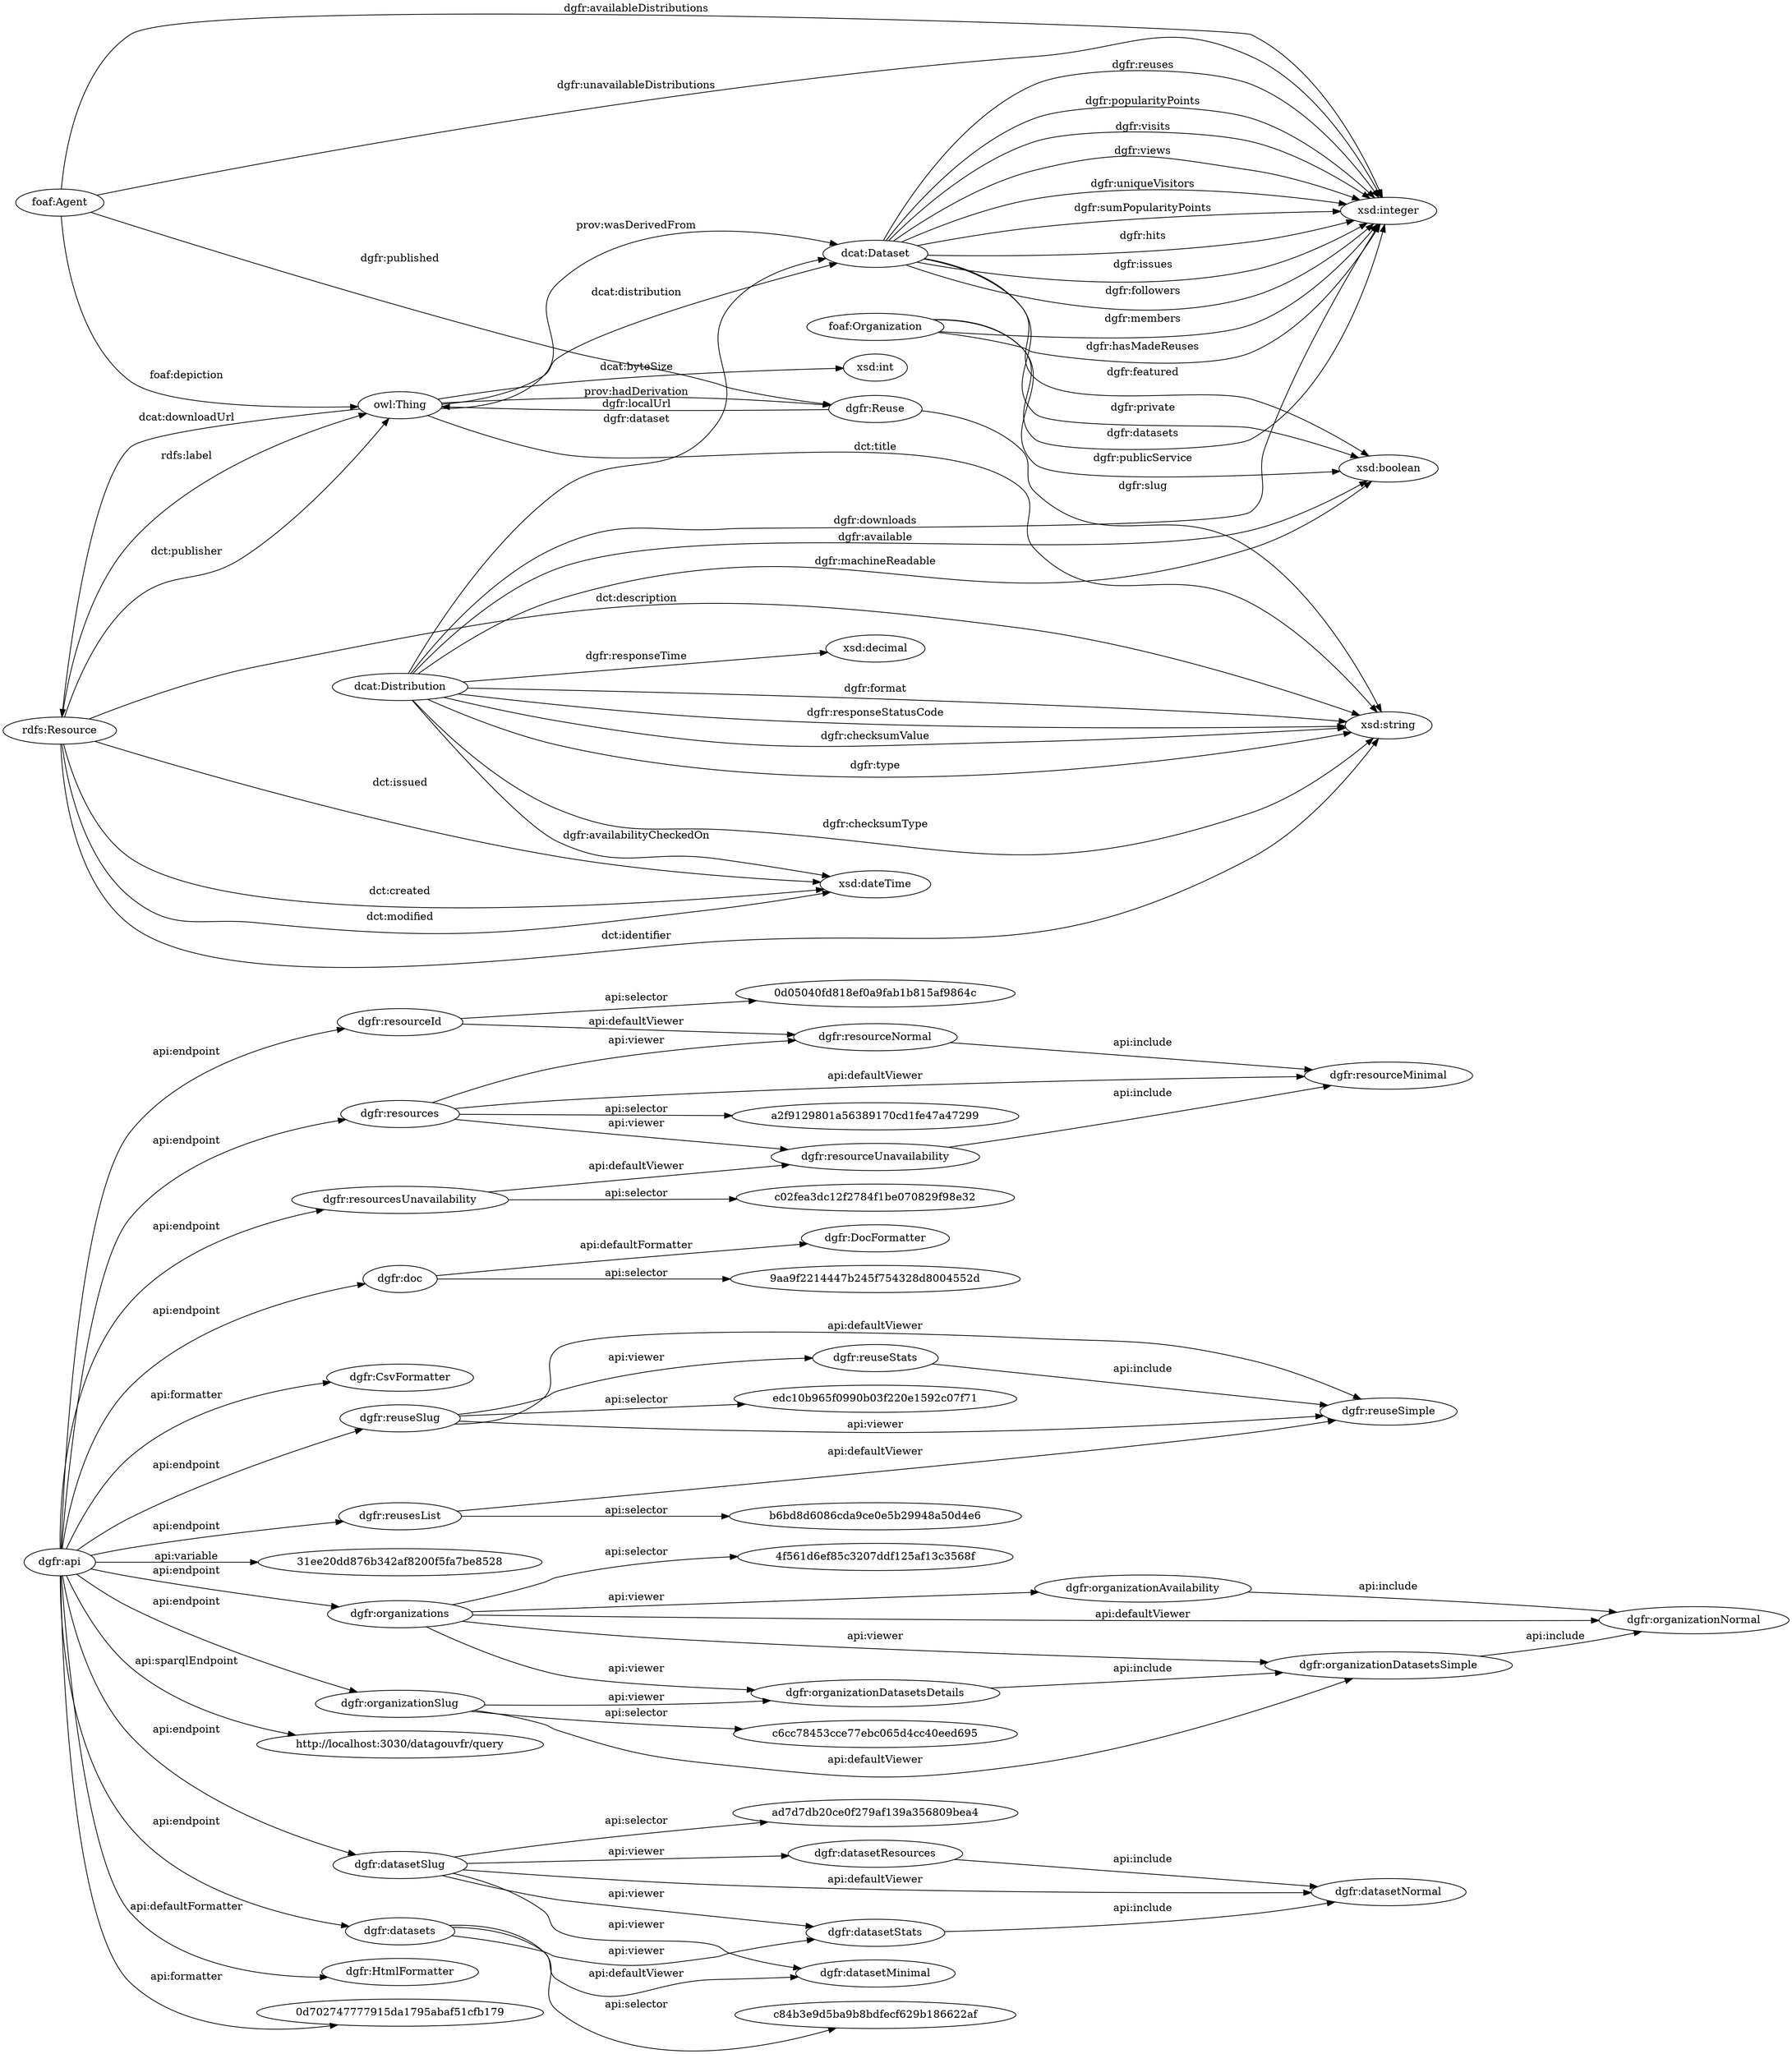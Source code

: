 digraph ar2dtool_diagram { 
rankdir=LR;
size="1501"
	"dgfr:resourceNormal" -> "dgfr:resourceMinimal" [ label = "api:include" ];
	"dgfr:resourceUnavailability" -> "dgfr:resourceMinimal" [ label = "api:include" ];
	"dgfr:resourceId" -> "dgfr:resourceNormal" [ label = "api:defaultViewer" ];
	"dgfr:resourceId" -> "0d05040fd818ef0a9fab1b815af9864c" [ label = "api:selector" ];
	"dgfr:reuseStats" -> "dgfr:reuseSimple" [ label = "api:include" ];
	"dgfr:datasetStats" -> "dgfr:datasetNormal" [ label = "api:include" ];
	"dgfr:datasetResources" -> "dgfr:datasetNormal" [ label = "api:include" ];
	"dgfr:organizationAvailability" -> "dgfr:organizationNormal" [ label = "api:include" ];
	"dgfr:api" -> "dgfr:doc" [ label = "api:endpoint" ];
	"dgfr:api" -> "dgfr:resourcesUnavailability" [ label = "api:endpoint" ];
	"dgfr:api" -> "dgfr:CsvFormatter" [ label = "api:formatter" ];
	"dgfr:api" -> "dgfr:reusesList" [ label = "api:endpoint" ];
	"dgfr:api" -> "31ee20dd876b342af8200f5fa7be8528" [ label = "api:variable" ];
	"dgfr:api" -> "dgfr:organizationSlug" [ label = "api:endpoint" ];
	"dgfr:api" -> "dgfr:resourceId" [ label = "api:endpoint" ];
	"dgfr:api" -> "http://localhost:3030/datagouvfr/query" [ label = "api:sparqlEndpoint" ];
	"dgfr:api" -> "dgfr:datasetSlug" [ label = "api:endpoint" ];
	"dgfr:api" -> "dgfr:HtmlFormatter" [ label = "api:defaultFormatter" ];
	"dgfr:api" -> "dgfr:datasets" [ label = "api:endpoint" ];
	"dgfr:api" -> "dgfr:reuseSlug" [ label = "api:endpoint" ];
	"dgfr:api" -> "0d702747777915da1795abaf51cfb179" [ label = "api:formatter" ];
	"dgfr:api" -> "dgfr:organizations" [ label = "api:endpoint" ];
	"dgfr:api" -> "dgfr:resources" [ label = "api:endpoint" ];
	"dgfr:datasetSlug" -> "ad7d7db20ce0f279af139a356809bea4" [ label = "api:selector" ];
	"dgfr:datasetSlug" -> "dgfr:datasetMinimal" [ label = "api:viewer" ];
	"dgfr:datasetSlug" -> "dgfr:datasetStats" [ label = "api:viewer" ];
	"dgfr:datasetSlug" -> "dgfr:datasetResources" [ label = "api:viewer" ];
	"dgfr:datasetSlug" -> "dgfr:datasetNormal" [ label = "api:defaultViewer" ];
	"dgfr:resourcesUnavailability" -> "dgfr:resourceUnavailability" [ label = "api:defaultViewer" ];
	"dgfr:resourcesUnavailability" -> "c02fea3dc12f2784f1be070829f98e32" [ label = "api:selector" ];
	"dgfr:reuseSlug" -> "edc10b965f0990b03f220e1592c07f71" [ label = "api:selector" ];
	"dgfr:reuseSlug" -> "dgfr:reuseStats" [ label = "api:viewer" ];
	"dgfr:reuseSlug" -> "dgfr:reuseSimple" [ label = "api:viewer" ];
	"dgfr:reuseSlug" -> "dgfr:reuseSimple" [ label = "api:defaultViewer" ];
	"dgfr:organizations" -> "dgfr:organizationAvailability" [ label = "api:viewer" ];
	"dgfr:organizations" -> "dgfr:organizationDatasetsDetails" [ label = "api:viewer" ];
	"dgfr:organizations" -> "dgfr:organizationDatasetsSimple" [ label = "api:viewer" ];
	"dgfr:organizations" -> "dgfr:organizationNormal" [ label = "api:defaultViewer" ];
	"dgfr:organizations" -> "4f561d6ef85c3207ddf125af13c3568f" [ label = "api:selector" ];
	"dgfr:organizationDatasetsDetails" -> "dgfr:organizationDatasetsSimple" [ label = "api:include" ];
	"dgfr:doc" -> "9aa9f2214447b245f754328d8004552d" [ label = "api:selector" ];
	"dgfr:doc" -> "dgfr:DocFormatter" [ label = "api:defaultFormatter" ];
	"dgfr:datasets" -> "dgfr:datasetMinimal" [ label = "api:defaultViewer" ];
	"dgfr:datasets" -> "dgfr:datasetStats" [ label = "api:viewer" ];
	"dgfr:datasets" -> "c84b3e9d5ba9b8bdfecf629b186622af" [ label = "api:selector" ];
	"dgfr:organizationDatasetsSimple" -> "dgfr:organizationNormal" [ label = "api:include" ];
	"dgfr:organizationSlug" -> "c6cc78453cce77ebc065d4cc40eed695" [ label = "api:selector" ];
	"dgfr:organizationSlug" -> "dgfr:organizationDatasetsDetails" [ label = "api:viewer" ];
	"dgfr:organizationSlug" -> "dgfr:organizationDatasetsSimple" [ label = "api:defaultViewer" ];
	"dgfr:resources" -> "dgfr:resourceMinimal" [ label = "api:defaultViewer" ];
	"dgfr:resources" -> "dgfr:resourceUnavailability" [ label = "api:viewer" ];
	"dgfr:resources" -> "dgfr:resourceNormal" [ label = "api:viewer" ];
	"dgfr:resources" -> "a2f9129801a56389170cd1fe47a47299" [ label = "api:selector" ];
	"dgfr:reusesList" -> "dgfr:reuseSimple" [ label = "api:defaultViewer" ];
	"dgfr:reusesList" -> "b6bd8d6086cda9ce0e5b29948a50d4e6" [ label = "api:selector" ];
	"dcat:Dataset" -> "xsd:integer" [ label = "dgfr:visits" ];
	"owl:Thing" -> "dcat:Dataset" [ label = "dcat:distribution" ];
	"owl:Thing" -> "dcat:Dataset" [ label = "prov:wasDerivedFrom" ];
	"foaf:Organization" -> "xsd:integer" [ label = "dgfr:datasets" ];
	"foaf:Agent" -> "owl:Thing" [ label = "foaf:depiction" ];
	"dcat:Distribution" -> "xsd:dateTime" [ label = "dgfr:availabilityCheckedOn" ];
	"dcat:Dataset" -> "xsd:integer" [ label = "dgfr:views" ];
	"dcat:Distribution" -> "xsd:string" [ label = "dgfr:format" ];
	"rdfs:Resource" -> "owl:Thing" [ label = "rdfs:label" ];
	"dcat:Distribution" -> "xsd:string" [ label = "dgfr:responseStatusCode" ];
	"foaf:Organization" -> "xsd:integer" [ label = "dgfr:members" ];
	"dgfr:Reuse" -> "xsd:string" [ label = "dgfr:slug" ];
	"dgfr:Reuse" -> "owl:Thing" [ label = "dgfr:localUrl" ];
	"rdfs:Resource" -> "xsd:dateTime" [ label = "dct:created" ];
	"foaf:Agent" -> "xsd:integer" [ label = "dgfr:availableDistributions" ];
	"dcat:Dataset" -> "xsd:integer" [ label = "dgfr:uniqueVisitors" ];
	"rdfs:Resource" -> "owl:Thing" [ label = "dct:publisher" ];
	"dcat:Distribution" -> "xsd:decimal" [ label = "dgfr:responseTime" ];
	"dcat:Dataset" -> "xsd:boolean" [ label = "dgfr:featured" ];
	"rdfs:Resource" -> "xsd:string" [ label = "dct:identifier" ];
	"dcat:Dataset" -> "xsd:integer" [ label = "dgfr:sumPopularityPoints" ];
	"foaf:Organization" -> "xsd:integer" [ label = "dgfr:hasMadeReuses" ];
	"dcat:Distribution" -> "xsd:string" [ label = "dgfr:checksumValue" ];
	"dcat:Dataset" -> "xsd:integer" [ label = "dgfr:hits" ];
	"dcat:Distribution" -> "xsd:boolean" [ label = "dgfr:available" ];
	"owl:Thing" -> "dgfr:Reuse" [ label = "prov:hadDerivation" ];
	"owl:Thing" -> "xsd:int" [ label = "dcat:byteSize" ];
	"rdfs:Resource" -> "xsd:dateTime" [ label = "dct:modified" ];
	"foaf:Agent" -> "dgfr:Reuse" [ label = "dgfr:published" ];
	"foaf:Organization" -> "xsd:boolean" [ label = "dgfr:publicService" ];
	"dcat:Dataset" -> "xsd:integer" [ label = "dgfr:issues" ];
	"rdfs:Resource" -> "xsd:dateTime" [ label = "dct:issued" ];
	"dcat:Dataset" -> "xsd:boolean" [ label = "dgfr:private" ];
	"rdfs:Resource" -> "xsd:string" [ label = "dct:description" ];
	"dcat:Distribution" -> "dcat:Dataset" [ label = "dgfr:dataset" ];
	"dcat:Distribution" -> "xsd:boolean" [ label = "dgfr:machineReadable" ];
	"owl:Thing" -> "xsd:string" [ label = "dct:title" ];
	"dcat:Dataset" -> "xsd:integer" [ label = "dgfr:followers" ];
	"dcat:Distribution" -> "xsd:string" [ label = "dgfr:checksumType" ];
	"dcat:Distribution" -> "xsd:string" [ label = "dgfr:type" ];
	"foaf:Agent" -> "xsd:integer" [ label = "dgfr:unavailableDistributions" ];
	"dcat:Dataset" -> "xsd:integer" [ label = "dgfr:reuses" ];
	"dcat:Dataset" -> "xsd:integer" [ label = "dgfr:popularityPoints" ];
	"dcat:Distribution" -> "xsd:integer" [ label = "dgfr:downloads" ];
	"owl:Thing" -> "rdfs:Resource" [ label = "dcat:downloadUrl" ];

}
